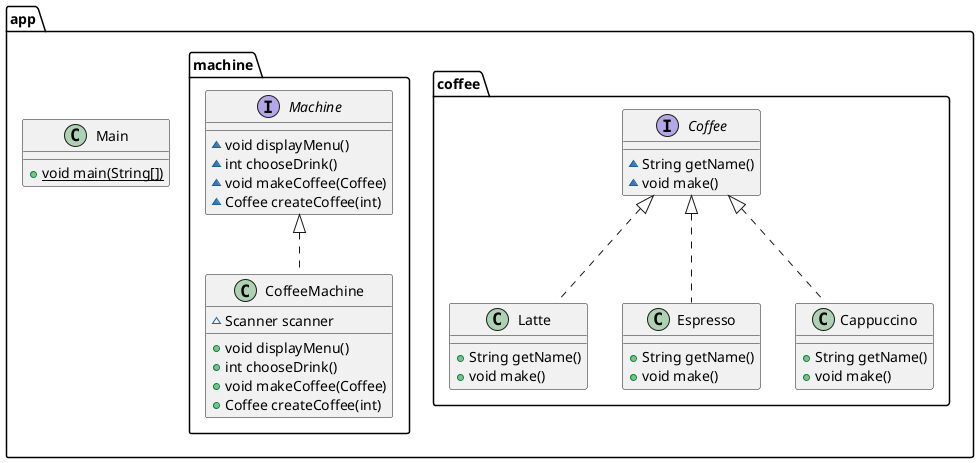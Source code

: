 @startuml
class app.coffee.Latte {
+ String getName()
+ void make()
}
interface app.machine.Machine {
~ void displayMenu()
~ int chooseDrink()
~ void makeCoffee(Coffee)
~ Coffee createCoffee(int)
}
class app.coffee.Espresso {
+ String getName()
+ void make()
}
class app.machine.CoffeeMachine {
~ Scanner scanner
+ void displayMenu()
+ int chooseDrink()
+ void makeCoffee(Coffee)
+ Coffee createCoffee(int)
}
class app.Main {
+ {static} void main(String[])
}
interface app.coffee.Coffee {
~ String getName()
~ void make()
}
class app.coffee.Cappuccino {
+ String getName()
+ void make()
}


app.coffee.Coffee <|.. app.coffee.Latte
app.coffee.Coffee <|.. app.coffee.Espresso
app.machine.Machine <|.. app.machine.CoffeeMachine
app.coffee.Coffee <|.. app.coffee.Cappuccino
@enduml